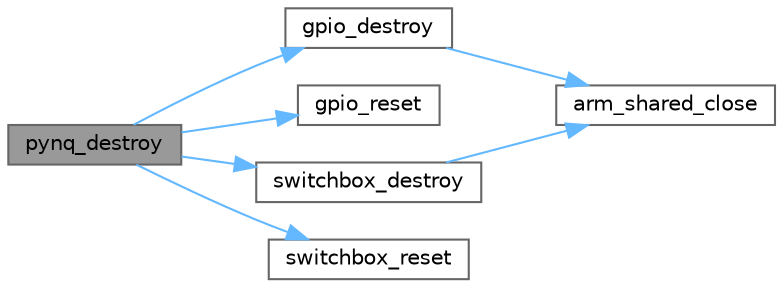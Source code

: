 digraph "pynq_destroy"
{
 // LATEX_PDF_SIZE
  bgcolor="transparent";
  edge [fontname=Helvetica,fontsize=10,labelfontname=Helvetica,labelfontsize=10];
  node [fontname=Helvetica,fontsize=10,shape=box,height=0.2,width=0.4];
  rankdir="LR";
  Node1 [id="Node000001",label="pynq_destroy",height=0.2,width=0.4,color="gray40", fillcolor="grey60", style="filled", fontcolor="black",tooltip="Reset and destroy the switchbox and GPIO of the PYNQ."];
  Node1 -> Node2 [id="edge1_Node000001_Node000002",color="steelblue1",style="solid",tooltip=" "];
  Node2 [id="Node000002",label="gpio_destroy",height=0.2,width=0.4,color="grey40", fillcolor="white", style="filled",URL="$group__GPIO.html#gade823711d8824fe39b22677239c87c1d",tooltip=" "];
  Node2 -> Node3 [id="edge2_Node000002_Node000003",color="steelblue1",style="solid",tooltip=" "];
  Node3 [id="Node000003",label="arm_shared_close",height=0.2,width=0.4,color="grey40", fillcolor="white", style="filled",URL="$group__ARMSHARED.html#ga12c3557dfcb0ebbf3386b52068c56618",tooltip=" "];
  Node1 -> Node4 [id="edge3_Node000001_Node000004",color="steelblue1",style="solid",tooltip=" "];
  Node4 [id="Node000004",label="gpio_reset",height=0.2,width=0.4,color="grey40", fillcolor="white", style="filled",URL="$group__GPIO.html#ga50c7fd3ea0ff2a823de87a74c19ffb1e",tooltip="Reset all IO pins."];
  Node1 -> Node5 [id="edge4_Node000001_Node000005",color="steelblue1",style="solid",tooltip=" "];
  Node5 [id="Node000005",label="switchbox_destroy",height=0.2,width=0.4,color="grey40", fillcolor="white", style="filled",URL="$group__SWITCHBOX.html#ga3287b962efdc35dce05a4c0a6d899e61",tooltip="Resets all pins of the switch box to be input."];
  Node5 -> Node3 [id="edge5_Node000005_Node000003",color="steelblue1",style="solid",tooltip=" "];
  Node1 -> Node6 [id="edge6_Node000001_Node000006",color="steelblue1",style="solid",tooltip=" "];
  Node6 [id="Node000006",label="switchbox_reset",height=0.2,width=0.4,color="grey40", fillcolor="white", style="filled",URL="$group__SWITCHBOX.html#ga74a66c9d9da08623ed4698e4ba7978a6",tooltip="Resets all pins of the switch box to be input."];
}
